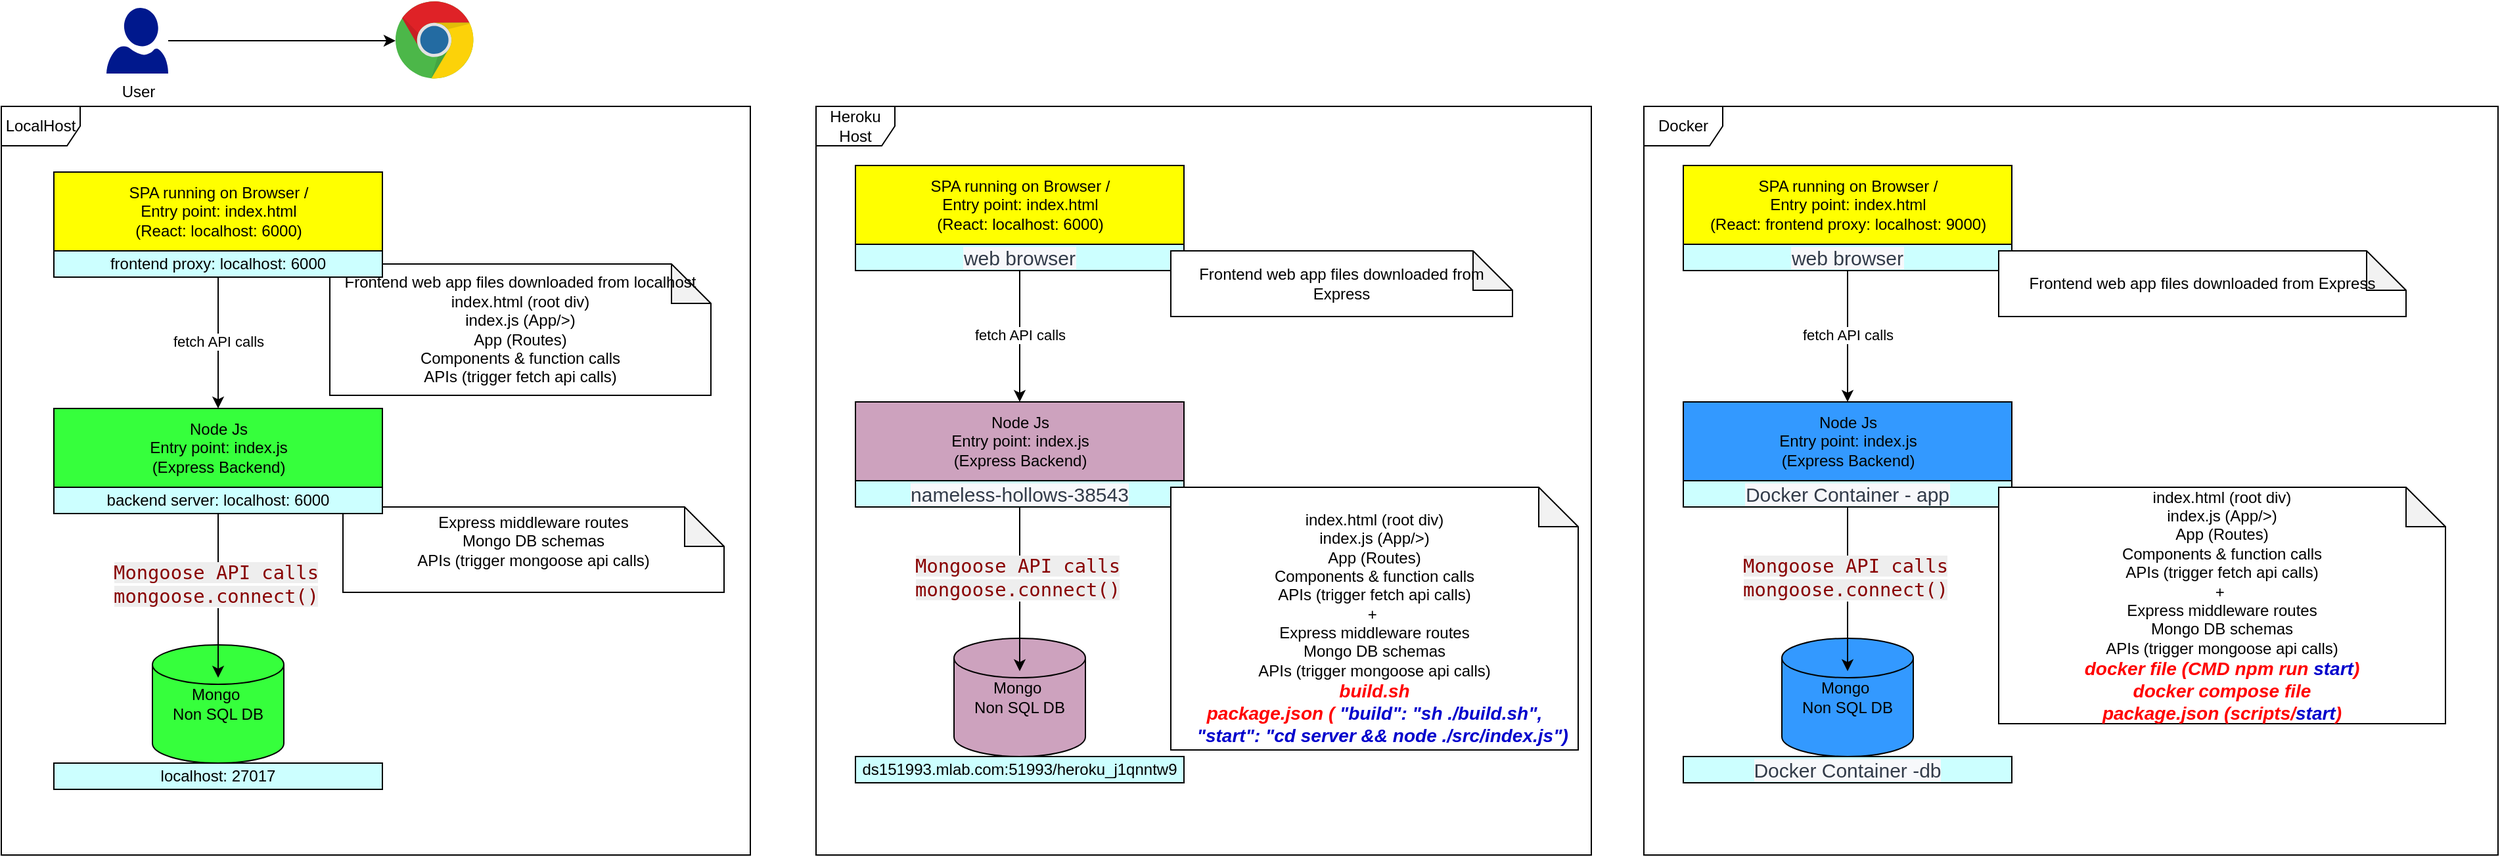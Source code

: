 <mxfile version="13.5.8" type="github">
  <diagram name="Page-1" id="e7e014a7-5840-1c2e-5031-d8a46d1fe8dd">
    <mxGraphModel dx="1549" dy="625" grid="1" gridSize="10" guides="1" tooltips="1" connect="1" arrows="1" fold="1" page="1" pageScale="1" pageWidth="1169" pageHeight="826" background="#ffffff" math="0" shadow="0">
      <root>
        <mxCell id="0" />
        <mxCell id="1" parent="0" />
        <mxCell id="EqBbusVfHMR0FqAXmhcd-86" value="LocalHost" style="shape=umlFrame;whiteSpace=wrap;html=1;strokeColor=#000000;fillColor=#FFFFFF;" vertex="1" parent="1">
          <mxGeometry x="10" y="90" width="570" height="570" as="geometry" />
        </mxCell>
        <mxCell id="EqBbusVfHMR0FqAXmhcd-87" value="Heroku Host" style="shape=umlFrame;whiteSpace=wrap;html=1;strokeColor=#000000;fillColor=#FFFFFF;" vertex="1" parent="1">
          <mxGeometry x="630" y="90" width="590" height="570" as="geometry" />
        </mxCell>
        <mxCell id="EqBbusVfHMR0FqAXmhcd-71" value="Express middleware routes&lt;br&gt;Mongo DB schemas&lt;br&gt;APIs (trigger mongoose api calls)&lt;br&gt;&amp;nbsp;" style="shape=note;whiteSpace=wrap;html=1;backgroundOutline=1;darkOpacity=0.05;" vertex="1" parent="1">
          <mxGeometry x="270" y="395" width="290" height="65" as="geometry" />
        </mxCell>
        <mxCell id="EqBbusVfHMR0FqAXmhcd-41" value="Mongo&amp;nbsp;&lt;br&gt;Non SQL DB" style="shape=cylinder2;whiteSpace=wrap;html=1;boundedLbl=1;backgroundOutline=1;size=15;fillColor=#36FF3C;" vertex="1" parent="1">
          <mxGeometry x="125" y="500" width="100" height="90" as="geometry" />
        </mxCell>
        <mxCell id="EqBbusVfHMR0FqAXmhcd-44" value="Node Js&lt;br&gt;Entry point: index.js&lt;br&gt;(Express Backend)" style="html=1;fillColor=#36FF3C;" vertex="1" parent="1">
          <mxGeometry x="50" y="320" width="250" height="60" as="geometry" />
        </mxCell>
        <mxCell id="EqBbusVfHMR0FqAXmhcd-53" value="" style="dashed=0;outlineConnect=0;html=1;align=center;labelPosition=center;verticalLabelPosition=bottom;verticalAlign=top;shape=mxgraph.weblogos.chrome" vertex="1" parent="1">
          <mxGeometry x="310" y="10" width="60" height="60" as="geometry" />
        </mxCell>
        <mxCell id="EqBbusVfHMR0FqAXmhcd-56" style="edgeStyle=orthogonalEdgeStyle;rounded=0;orthogonalLoop=1;jettySize=auto;html=1;" edge="1" parent="1" source="EqBbusVfHMR0FqAXmhcd-55" target="EqBbusVfHMR0FqAXmhcd-53">
          <mxGeometry relative="1" as="geometry" />
        </mxCell>
        <mxCell id="EqBbusVfHMR0FqAXmhcd-55" value="User" style="aspect=fixed;pointerEvents=1;shadow=0;dashed=0;html=1;strokeColor=none;labelPosition=center;verticalLabelPosition=bottom;verticalAlign=top;align=center;fillColor=#00188D;shape=mxgraph.azure.user" vertex="1" parent="1">
          <mxGeometry x="90" y="15" width="47" height="50" as="geometry" />
        </mxCell>
        <mxCell id="EqBbusVfHMR0FqAXmhcd-72" style="edgeStyle=orthogonalEdgeStyle;rounded=0;orthogonalLoop=1;jettySize=auto;html=1;exitX=0.5;exitY=1;exitDx=0;exitDy=0;entryX=0.5;entryY=0.278;entryDx=0;entryDy=0;entryPerimeter=0;" edge="1" parent="1" source="EqBbusVfHMR0FqAXmhcd-63" target="EqBbusVfHMR0FqAXmhcd-41">
          <mxGeometry relative="1" as="geometry" />
        </mxCell>
        <mxCell id="EqBbusVfHMR0FqAXmhcd-73" value="&lt;span style=&quot;color: rgb(136 , 0 , 0) ; font-family: monospace , monospace ; font-size: 14.4px ; background-color: rgb(238 , 238 , 238)&quot;&gt;Mongoose API calls&lt;br&gt;mongoose.connect()&lt;/span&gt;" style="edgeLabel;html=1;align=center;verticalAlign=middle;resizable=0;points=[];" vertex="1" connectable="0" parent="EqBbusVfHMR0FqAXmhcd-72">
          <mxGeometry x="-0.143" y="-2" relative="1" as="geometry">
            <mxPoint as="offset" />
          </mxGeometry>
        </mxCell>
        <mxCell id="EqBbusVfHMR0FqAXmhcd-63" value="&lt;span&gt;backend server: localhost: 6000&lt;/span&gt;" style="rounded=0;whiteSpace=wrap;html=1;fillColor=#CCFFFF;" vertex="1" parent="1">
          <mxGeometry x="50" y="380" width="250" height="20" as="geometry" />
        </mxCell>
        <mxCell id="EqBbusVfHMR0FqAXmhcd-64" value="localhost: 27017" style="rounded=0;whiteSpace=wrap;html=1;fillColor=#CCFFFF;" vertex="1" parent="1">
          <mxGeometry x="50" y="590" width="250" height="20" as="geometry" />
        </mxCell>
        <mxCell id="EqBbusVfHMR0FqAXmhcd-65" value="Frontend web app files downloaded from localhost&lt;br&gt;index.html (root div)&lt;br&gt;index.js (App/&amp;gt;)&lt;br&gt;App (Routes)&lt;br&gt;Components &amp;amp; function calls&lt;br&gt;APIs (trigger fetch api calls)" style="shape=note;whiteSpace=wrap;html=1;backgroundOutline=1;darkOpacity=0.05;" vertex="1" parent="1">
          <mxGeometry x="260" y="210" width="290" height="100" as="geometry" />
        </mxCell>
        <mxCell id="EqBbusVfHMR0FqAXmhcd-67" value="" style="group;fillColor=#FFFF00;" vertex="1" connectable="0" parent="1">
          <mxGeometry x="50" y="140" width="250" height="80" as="geometry" />
        </mxCell>
        <mxCell id="EqBbusVfHMR0FqAXmhcd-43" value="SPA running on Browser /&lt;br&gt;Entry point: index.html&lt;br&gt;(React:&amp;nbsp;&lt;span&gt;localhost: 6000&lt;/span&gt;)" style="html=1;fillColor=#FFFF00;" vertex="1" parent="EqBbusVfHMR0FqAXmhcd-67">
          <mxGeometry width="250" height="60" as="geometry" />
        </mxCell>
        <mxCell id="EqBbusVfHMR0FqAXmhcd-62" value="frontend proxy: localhost: 6000" style="rounded=0;whiteSpace=wrap;html=1;fillColor=#CCFFFF;strokeColor=#000000;" vertex="1" parent="EqBbusVfHMR0FqAXmhcd-67">
          <mxGeometry y="60" width="250" height="20" as="geometry" />
        </mxCell>
        <mxCell id="EqBbusVfHMR0FqAXmhcd-69" style="edgeStyle=orthogonalEdgeStyle;rounded=0;orthogonalLoop=1;jettySize=auto;html=1;entryX=0.5;entryY=0;entryDx=0;entryDy=0;" edge="1" parent="1" source="EqBbusVfHMR0FqAXmhcd-62" target="EqBbusVfHMR0FqAXmhcd-44">
          <mxGeometry relative="1" as="geometry">
            <mxPoint x="175" y="240" as="sourcePoint" />
          </mxGeometry>
        </mxCell>
        <mxCell id="EqBbusVfHMR0FqAXmhcd-70" value="fetch API calls" style="edgeLabel;html=1;align=center;verticalAlign=middle;resizable=0;points=[];" vertex="1" connectable="0" parent="EqBbusVfHMR0FqAXmhcd-69">
          <mxGeometry x="-0.02" relative="1" as="geometry">
            <mxPoint as="offset" />
          </mxGeometry>
        </mxCell>
        <mxCell id="EqBbusVfHMR0FqAXmhcd-74" value="Mongo&amp;nbsp;&lt;br&gt;Non SQL DB" style="shape=cylinder2;whiteSpace=wrap;html=1;boundedLbl=1;backgroundOutline=1;size=15;fillColor=#CDA2BE;" vertex="1" parent="1">
          <mxGeometry x="735" y="495" width="100" height="90" as="geometry" />
        </mxCell>
        <mxCell id="EqBbusVfHMR0FqAXmhcd-75" value="Node Js&lt;br&gt;Entry point: index.js&lt;br&gt;(Express Backend)" style="html=1;fillColor=#CDA2BE;" vertex="1" parent="1">
          <mxGeometry x="660" y="315" width="250" height="60" as="geometry" />
        </mxCell>
        <mxCell id="EqBbusVfHMR0FqAXmhcd-76" style="edgeStyle=orthogonalEdgeStyle;rounded=0;orthogonalLoop=1;jettySize=auto;html=1;exitX=0.5;exitY=1;exitDx=0;exitDy=0;entryX=0.5;entryY=0.278;entryDx=0;entryDy=0;entryPerimeter=0;" edge="1" parent="1" source="EqBbusVfHMR0FqAXmhcd-78" target="EqBbusVfHMR0FqAXmhcd-74">
          <mxGeometry relative="1" as="geometry" />
        </mxCell>
        <mxCell id="EqBbusVfHMR0FqAXmhcd-77" value="&lt;span style=&quot;color: rgb(136 , 0 , 0) ; font-family: monospace , monospace ; font-size: 14.4px ; background-color: rgb(238 , 238 , 238)&quot;&gt;Mongoose API calls&lt;br&gt;mongoose.connect()&lt;/span&gt;" style="edgeLabel;html=1;align=center;verticalAlign=middle;resizable=0;points=[];" vertex="1" connectable="0" parent="EqBbusVfHMR0FqAXmhcd-76">
          <mxGeometry x="-0.143" y="-2" relative="1" as="geometry">
            <mxPoint as="offset" />
          </mxGeometry>
        </mxCell>
        <mxCell id="EqBbusVfHMR0FqAXmhcd-78" value="&lt;span style=&quot;color: rgb(50 , 59 , 73) ; font-family: , &amp;#34;helvetica neue&amp;#34; , &amp;#34;helvetica&amp;#34; , &amp;#34;arial&amp;#34; , sans-serif ; font-size: 15px ; background-color: rgb(247 , 248 , 251)&quot;&gt;nameless-hollows-38543&lt;/span&gt;" style="rounded=0;whiteSpace=wrap;html=1;fillColor=#CCFFFF;" vertex="1" parent="1">
          <mxGeometry x="660" y="375" width="250" height="20" as="geometry" />
        </mxCell>
        <mxCell id="EqBbusVfHMR0FqAXmhcd-79" value="ds151993.mlab.com:51993/heroku_j1qnntw9" style="rounded=0;whiteSpace=wrap;html=1;fillColor=#CCFFFF;" vertex="1" parent="1">
          <mxGeometry x="660" y="585" width="250" height="20" as="geometry" />
        </mxCell>
        <mxCell id="EqBbusVfHMR0FqAXmhcd-80" value="" style="group;fillColor=#FFFF00;" vertex="1" connectable="0" parent="1">
          <mxGeometry x="660" y="135" width="250" height="80" as="geometry" />
        </mxCell>
        <mxCell id="EqBbusVfHMR0FqAXmhcd-81" value="SPA running on Browser /&lt;br&gt;Entry point: index.html&lt;br&gt;(React:&amp;nbsp;&lt;span&gt;localhost: 6000&lt;/span&gt;)" style="html=1;fillColor=#FFFF00;" vertex="1" parent="EqBbusVfHMR0FqAXmhcd-80">
          <mxGeometry width="250" height="60" as="geometry" />
        </mxCell>
        <mxCell id="EqBbusVfHMR0FqAXmhcd-82" value="&lt;span style=&quot;color: rgb(50 , 59 , 73) ; font-family: , &amp;#34;helvetica neue&amp;#34; , &amp;#34;helvetica&amp;#34; , &amp;#34;arial&amp;#34; , sans-serif ; font-size: 15px ; background-color: rgb(247 , 248 , 251)&quot;&gt;web browser&lt;/span&gt;" style="rounded=0;whiteSpace=wrap;html=1;fillColor=#CCFFFF;strokeColor=#000000;" vertex="1" parent="EqBbusVfHMR0FqAXmhcd-80">
          <mxGeometry y="60" width="250" height="20" as="geometry" />
        </mxCell>
        <mxCell id="EqBbusVfHMR0FqAXmhcd-83" style="edgeStyle=orthogonalEdgeStyle;rounded=0;orthogonalLoop=1;jettySize=auto;html=1;entryX=0.5;entryY=0;entryDx=0;entryDy=0;" edge="1" parent="1" source="EqBbusVfHMR0FqAXmhcd-82" target="EqBbusVfHMR0FqAXmhcd-75">
          <mxGeometry relative="1" as="geometry">
            <mxPoint x="785" y="235" as="sourcePoint" />
          </mxGeometry>
        </mxCell>
        <mxCell id="EqBbusVfHMR0FqAXmhcd-84" value="fetch API calls" style="edgeLabel;html=1;align=center;verticalAlign=middle;resizable=0;points=[];" vertex="1" connectable="0" parent="EqBbusVfHMR0FqAXmhcd-83">
          <mxGeometry x="-0.02" relative="1" as="geometry">
            <mxPoint as="offset" />
          </mxGeometry>
        </mxCell>
        <mxCell id="EqBbusVfHMR0FqAXmhcd-89" value="Frontend web app files downloaded from Express" style="shape=note;whiteSpace=wrap;html=1;backgroundOutline=1;darkOpacity=0.05;" vertex="1" parent="1">
          <mxGeometry x="900" y="200" width="260" height="50" as="geometry" />
        </mxCell>
        <mxCell id="EqBbusVfHMR0FqAXmhcd-90" value="&lt;br&gt;index.html (root div)&lt;br&gt;index.js (App/&amp;gt;)&lt;br&gt;App (Routes)&lt;br&gt;Components &amp;amp; function calls&lt;br&gt;APIs (trigger fetch api calls)&lt;br&gt;+&amp;nbsp;&lt;br&gt;Express middleware routes&lt;br&gt;Mongo DB schemas&lt;br&gt;APIs (trigger mongoose api calls)&lt;br&gt;&lt;i&gt;&lt;font color=&quot;#ff0000&quot; style=&quot;font-size: 14px&quot;&gt;&lt;b&gt;build.sh&lt;br&gt;package.json (&lt;/b&gt;&lt;/font&gt;&lt;/i&gt;&lt;span style=&quot;font-size: 14px&quot;&gt;&lt;b&gt;&lt;i&gt;&lt;font color=&quot;#ff0000&quot;&gt;&amp;nbsp;&lt;/font&gt;&lt;font color=&quot;#0000cc&quot;&gt;&quot;build&quot;: &quot;sh ./build.sh&quot;,&lt;/font&gt;&lt;br&gt;&lt;font color=&quot;#0000cc&quot;&gt;&amp;nbsp; &amp;nbsp; &quot;start&quot;: &quot;cd server &amp;amp;&amp;amp; node ./src/index.js&quot;)&lt;/font&gt;&lt;/i&gt;&lt;/b&gt;&lt;/span&gt;&lt;font color=&quot;#0000cc&quot;&gt;&amp;nbsp;&lt;/font&gt;" style="shape=note;whiteSpace=wrap;html=1;backgroundOutline=1;darkOpacity=0.05;" vertex="1" parent="1">
          <mxGeometry x="900" y="380" width="310" height="200" as="geometry" />
        </mxCell>
        <mxCell id="EqBbusVfHMR0FqAXmhcd-91" value="Docker" style="shape=umlFrame;whiteSpace=wrap;html=1;strokeColor=#000000;fillColor=#FFFFFF;" vertex="1" parent="1">
          <mxGeometry x="1260" y="90" width="650" height="570" as="geometry" />
        </mxCell>
        <mxCell id="EqBbusVfHMR0FqAXmhcd-92" value="Mongo&amp;nbsp;&lt;br&gt;Non SQL DB" style="shape=cylinder2;whiteSpace=wrap;html=1;boundedLbl=1;backgroundOutline=1;size=15;fillColor=#3399FF;" vertex="1" parent="1">
          <mxGeometry x="1365" y="495" width="100" height="90" as="geometry" />
        </mxCell>
        <mxCell id="EqBbusVfHMR0FqAXmhcd-93" value="Node Js&lt;br&gt;Entry point: index.js&lt;br&gt;(Express Backend)" style="html=1;fillColor=#3399FF;" vertex="1" parent="1">
          <mxGeometry x="1290" y="315" width="250" height="60" as="geometry" />
        </mxCell>
        <mxCell id="EqBbusVfHMR0FqAXmhcd-94" style="edgeStyle=orthogonalEdgeStyle;rounded=0;orthogonalLoop=1;jettySize=auto;html=1;exitX=0.5;exitY=1;exitDx=0;exitDy=0;entryX=0.5;entryY=0.278;entryDx=0;entryDy=0;entryPerimeter=0;" edge="1" parent="1" source="EqBbusVfHMR0FqAXmhcd-96" target="EqBbusVfHMR0FqAXmhcd-92">
          <mxGeometry relative="1" as="geometry" />
        </mxCell>
        <mxCell id="EqBbusVfHMR0FqAXmhcd-95" value="&lt;span style=&quot;color: rgb(136 , 0 , 0) ; font-family: monospace , monospace ; font-size: 14.4px ; background-color: rgb(238 , 238 , 238)&quot;&gt;Mongoose API calls&lt;br&gt;mongoose.connect()&lt;/span&gt;" style="edgeLabel;html=1;align=center;verticalAlign=middle;resizable=0;points=[];" vertex="1" connectable="0" parent="EqBbusVfHMR0FqAXmhcd-94">
          <mxGeometry x="-0.143" y="-2" relative="1" as="geometry">
            <mxPoint as="offset" />
          </mxGeometry>
        </mxCell>
        <mxCell id="EqBbusVfHMR0FqAXmhcd-96" value="&lt;span style=&quot;color: rgb(50 , 59 , 73) ; font-family: , &amp;#34;helvetica neue&amp;#34; , &amp;#34;helvetica&amp;#34; , &amp;#34;arial&amp;#34; , sans-serif ; font-size: 15px ; background-color: rgb(247 , 248 , 251)&quot;&gt;Docker Container - app&lt;/span&gt;" style="rounded=0;whiteSpace=wrap;html=1;fillColor=#CCFFFF;" vertex="1" parent="1">
          <mxGeometry x="1290" y="375" width="250" height="20" as="geometry" />
        </mxCell>
        <mxCell id="EqBbusVfHMR0FqAXmhcd-97" value="&lt;span style=&quot;color: rgb(50 , 59 , 73) ; font-size: 15px ; background-color: rgb(247 , 248 , 251)&quot;&gt;Docker Container -db&lt;/span&gt;" style="rounded=0;whiteSpace=wrap;html=1;fillColor=#CCFFFF;" vertex="1" parent="1">
          <mxGeometry x="1290" y="585" width="250" height="20" as="geometry" />
        </mxCell>
        <mxCell id="EqBbusVfHMR0FqAXmhcd-98" value="" style="group;fillColor=#FFFF00;" vertex="1" connectable="0" parent="1">
          <mxGeometry x="1290" y="135" width="250" height="80" as="geometry" />
        </mxCell>
        <mxCell id="EqBbusVfHMR0FqAXmhcd-99" value="SPA running on Browser /&lt;br&gt;Entry point: index.html&lt;br&gt;(React:&amp;nbsp;&lt;span&gt;frontend proxy: localhost: 9000&lt;/span&gt;)" style="html=1;fillColor=#FFFF00;" vertex="1" parent="EqBbusVfHMR0FqAXmhcd-98">
          <mxGeometry width="250" height="60" as="geometry" />
        </mxCell>
        <mxCell id="EqBbusVfHMR0FqAXmhcd-100" value="&lt;span style=&quot;color: rgb(50 , 59 , 73) ; font-family: , &amp;#34;helvetica neue&amp;#34; , &amp;#34;helvetica&amp;#34; , &amp;#34;arial&amp;#34; , sans-serif ; font-size: 15px ; background-color: rgb(247 , 248 , 251)&quot;&gt;web browser&lt;/span&gt;" style="rounded=0;whiteSpace=wrap;html=1;fillColor=#CCFFFF;strokeColor=#000000;" vertex="1" parent="EqBbusVfHMR0FqAXmhcd-98">
          <mxGeometry y="60" width="250" height="20" as="geometry" />
        </mxCell>
        <mxCell id="EqBbusVfHMR0FqAXmhcd-101" style="edgeStyle=orthogonalEdgeStyle;rounded=0;orthogonalLoop=1;jettySize=auto;html=1;entryX=0.5;entryY=0;entryDx=0;entryDy=0;" edge="1" parent="1" source="EqBbusVfHMR0FqAXmhcd-100" target="EqBbusVfHMR0FqAXmhcd-93">
          <mxGeometry relative="1" as="geometry">
            <mxPoint x="1415" y="235" as="sourcePoint" />
          </mxGeometry>
        </mxCell>
        <mxCell id="EqBbusVfHMR0FqAXmhcd-102" value="fetch API calls" style="edgeLabel;html=1;align=center;verticalAlign=middle;resizable=0;points=[];" vertex="1" connectable="0" parent="EqBbusVfHMR0FqAXmhcd-101">
          <mxGeometry x="-0.02" relative="1" as="geometry">
            <mxPoint as="offset" />
          </mxGeometry>
        </mxCell>
        <mxCell id="EqBbusVfHMR0FqAXmhcd-103" value="Frontend web app files downloaded from Express" style="shape=note;whiteSpace=wrap;html=1;backgroundOutline=1;darkOpacity=0.05;" vertex="1" parent="1">
          <mxGeometry x="1530" y="200" width="310" height="50" as="geometry" />
        </mxCell>
        <mxCell id="EqBbusVfHMR0FqAXmhcd-104" value="&lt;br&gt;index.html (root div)&lt;br&gt;index.js (App/&amp;gt;)&lt;br&gt;App (Routes)&lt;br&gt;Components &amp;amp; function calls&lt;br&gt;APIs (trigger fetch api calls)&lt;br&gt;+&amp;nbsp;&lt;br&gt;Express middleware routes&lt;br&gt;Mongo DB schemas&lt;br&gt;APIs (trigger mongoose api calls)&lt;br&gt;&lt;i&gt;&lt;font style=&quot;font-size: 14px&quot;&gt;&lt;b&gt;&lt;font color=&quot;#ff0000&quot;&gt;docker file (CMD npm run &lt;/font&gt;&lt;font color=&quot;#0000cc&quot;&gt;start&lt;/font&gt;&lt;font color=&quot;#ff0000&quot;&gt;)&lt;/font&gt;&lt;br&gt;&lt;font color=&quot;#ff0000&quot;&gt;docker compose file&lt;/font&gt;&lt;br&gt;&lt;font color=&quot;#ff0000&quot;&gt;package.json (scripts/&lt;/font&gt;&lt;font color=&quot;#0000cc&quot;&gt;start&lt;/font&gt;&lt;font color=&quot;#ff0000&quot;&gt;)&lt;/font&gt;&lt;/b&gt;&lt;/font&gt;&lt;/i&gt;&lt;br&gt;&amp;nbsp;" style="shape=note;whiteSpace=wrap;html=1;backgroundOutline=1;darkOpacity=0.05;" vertex="1" parent="1">
          <mxGeometry x="1530" y="380" width="340" height="180" as="geometry" />
        </mxCell>
      </root>
    </mxGraphModel>
  </diagram>
</mxfile>
